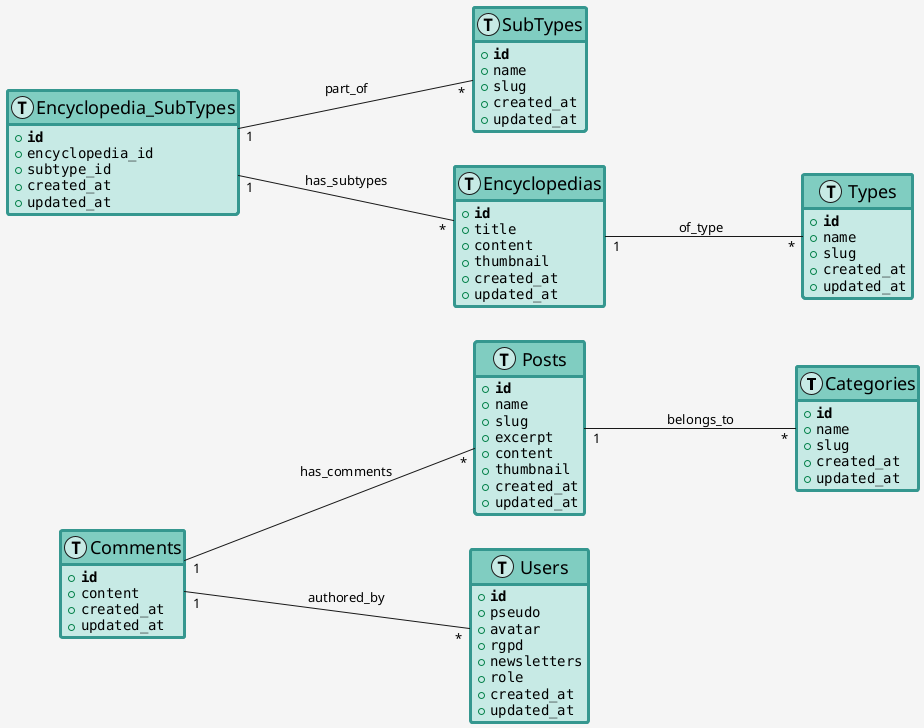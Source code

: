 ' Generated by Mocodo 4.2.8

@startuml "MCD"

!define Table(x) class "x" << (T,#c7eae5) >>
!define pk(x) <b>x</b>
hide methods
left to right direction
skinparam groupInheritance 2
skinparam lineThickness 3
skinparam lineColor #bf812d
skinparam backgroundColor #f5f5f5
skinparam classAttributeFontColor #000000
skinparam classAttributeFontName Monospaced
skinparam classAttributeFontSize 14
skinparam classBackgroundColor #c7eae5
skinparam classBorderColor #35978f
skinparam classBorderThickness 3
skinparam classFontColor #000000
skinparam classFontName Arial
skinparam classFontSize 18
skinparam classHeaderBackgroundColor #80cdc1

Table("Categories") {
    {field} + pk(id)
    {field} + name
    {field} + slug
    {field} + created_at
    {field} + updated_at
}

"Posts" "1" --- "*" "Categories": "belongs_to"

Table("Posts") {
    {field} + pk(id)
    {field} + name
    {field} + slug
    {field} + excerpt
    {field} + content
    {field} + thumbnail
    {field} + created_at
    {field} + updated_at
}

Table("SubTypes") {
    {field} + pk(id)
    {field} + name
    {field} + slug
    {field} + created_at
    {field} + updated_at
}

"Encyclopedia_SubTypes" "1" --- "*" "SubTypes": "part_of"

Table("Encyclopedia_SubTypes") {
    {field} + pk(id)
    {field} + encyclopedia_id
    {field} + subtype_id
    {field} + created_at
    {field} + updated_at
}

"Encyclopedia_SubTypes" "1" --- "*" "Encyclopedias": "has_subtypes"

Table("Types") {
    {field} + pk(id)
    {field} + name
    {field} + slug
    {field} + created_at
    {field} + updated_at
}

"Comments" "1" --- "*" "Posts": "has_comments"

Table("Comments") {
    {field} + pk(id)
    {field} + content
    {field} + created_at
    {field} + updated_at
}

"Comments" "1" --- "*" "Users": "authored_by"

Table("Users") {
    {field} + pk(id)
    {field} + pseudo
    {field} + avatar
    {field} + rgpd
    {field} + newsletters
    {field} + role
    {field} + created_at
    {field} + updated_at
}

Table("Encyclopedias") {
    {field} + pk(id)
    {field} + title
    {field} + content
    {field} + thumbnail
    {field} + created_at
    {field} + updated_at
}

"Encyclopedias" "1" --- "*" "Types": "of_type"

@enduml
